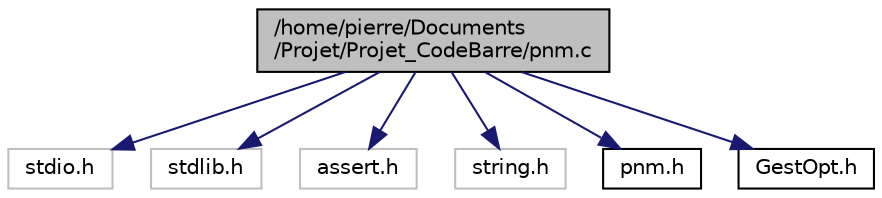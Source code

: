 digraph "/home/pierre/Documents/Projet/Projet_CodeBarre/pnm.c"
{
 // LATEX_PDF_SIZE
  edge [fontname="Helvetica",fontsize="10",labelfontname="Helvetica",labelfontsize="10"];
  node [fontname="Helvetica",fontsize="10",shape=record];
  Node1 [label="/home/pierre/Documents\l/Projet/Projet_CodeBarre/pnm.c",height=0.2,width=0.4,color="black", fillcolor="grey75", style="filled", fontcolor="black",tooltip="Ce fichier contient les définitions de types et les fonctions de manipulation d'images PNM."];
  Node1 -> Node2 [color="midnightblue",fontsize="10",style="solid",fontname="Helvetica"];
  Node2 [label="stdio.h",height=0.2,width=0.4,color="grey75", fillcolor="white", style="filled",tooltip=" "];
  Node1 -> Node3 [color="midnightblue",fontsize="10",style="solid",fontname="Helvetica"];
  Node3 [label="stdlib.h",height=0.2,width=0.4,color="grey75", fillcolor="white", style="filled",tooltip=" "];
  Node1 -> Node4 [color="midnightblue",fontsize="10",style="solid",fontname="Helvetica"];
  Node4 [label="assert.h",height=0.2,width=0.4,color="grey75", fillcolor="white", style="filled",tooltip=" "];
  Node1 -> Node5 [color="midnightblue",fontsize="10",style="solid",fontname="Helvetica"];
  Node5 [label="string.h",height=0.2,width=0.4,color="grey75", fillcolor="white", style="filled",tooltip=" "];
  Node1 -> Node6 [color="midnightblue",fontsize="10",style="solid",fontname="Helvetica"];
  Node6 [label="pnm.h",height=0.2,width=0.4,color="black", fillcolor="white", style="filled",URL="$pnm_8h.html",tooltip="Ce fichier contient les déclarations de types et les prototypes des fonctions pour la manipulation d'..."];
  Node1 -> Node7 [color="midnightblue",fontsize="10",style="solid",fontname="Helvetica"];
  Node7 [label="GestOpt.h",height=0.2,width=0.4,color="black", fillcolor="white", style="filled",URL="$_gest_opt_8h.html",tooltip="Ce fichier contient la déclaration d'une fonction qui gère les options passées en arguments."];
}

